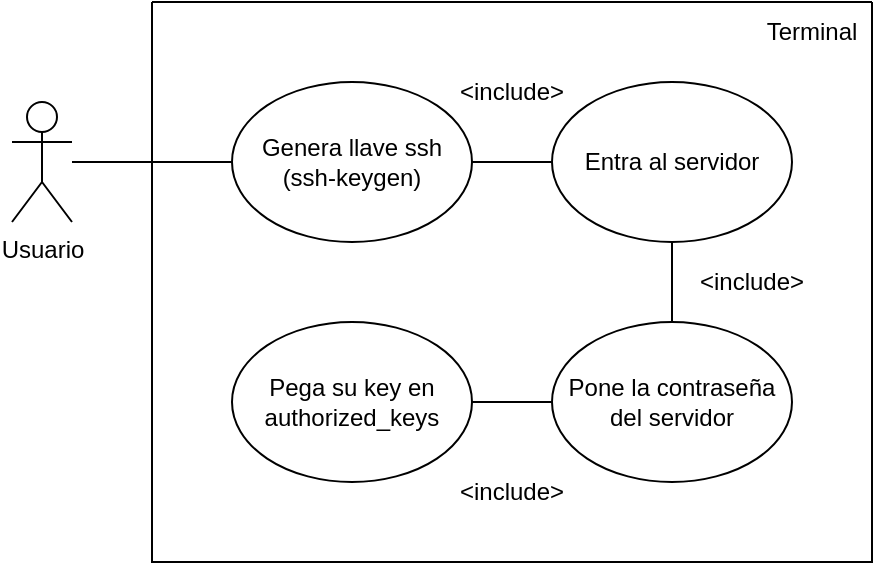 <mxfile version="24.3.1" type="device">
  <diagram name="Página-1" id="nt1GerH6rE409jmYYdWH">
    <mxGraphModel dx="1393" dy="797" grid="1" gridSize="10" guides="1" tooltips="1" connect="1" arrows="1" fold="1" page="1" pageScale="1" pageWidth="827" pageHeight="1169" math="0" shadow="0">
      <root>
        <mxCell id="0" />
        <mxCell id="1" parent="0" />
        <mxCell id="8qLHjYqZTRBu9Aw2idgj-2" value="" style="swimlane;startSize=0;" vertex="1" parent="1">
          <mxGeometry x="230" y="280" width="360" height="280" as="geometry" />
        </mxCell>
        <mxCell id="8qLHjYqZTRBu9Aw2idgj-12" value="Terminal" style="text;html=1;align=center;verticalAlign=middle;whiteSpace=wrap;rounded=0;" vertex="1" parent="8qLHjYqZTRBu9Aw2idgj-2">
          <mxGeometry x="300" width="60" height="30" as="geometry" />
        </mxCell>
        <mxCell id="8qLHjYqZTRBu9Aw2idgj-16" value="" style="endArrow=none;html=1;rounded=0;entryX=0.5;entryY=0;entryDx=0;entryDy=0;exitX=0.5;exitY=1;exitDx=0;exitDy=0;" edge="1" parent="8qLHjYqZTRBu9Aw2idgj-2">
          <mxGeometry width="50" height="50" relative="1" as="geometry">
            <mxPoint x="260" y="120" as="sourcePoint" />
            <mxPoint x="260" y="160" as="targetPoint" />
          </mxGeometry>
        </mxCell>
        <mxCell id="8qLHjYqZTRBu9Aw2idgj-17" value="Pega su key en authorized_keys" style="ellipse;whiteSpace=wrap;html=1;" vertex="1" parent="8qLHjYqZTRBu9Aw2idgj-2">
          <mxGeometry x="40" y="160" width="120" height="80" as="geometry" />
        </mxCell>
        <mxCell id="8qLHjYqZTRBu9Aw2idgj-18" value="" style="endArrow=none;html=1;rounded=0;entryX=1;entryY=0.5;entryDx=0;entryDy=0;exitX=0;exitY=0.5;exitDx=0;exitDy=0;" edge="1" parent="8qLHjYqZTRBu9Aw2idgj-2" source="8qLHjYqZTRBu9Aw2idgj-32" target="8qLHjYqZTRBu9Aw2idgj-17">
          <mxGeometry width="50" height="50" relative="1" as="geometry">
            <mxPoint x="260" y="240" as="sourcePoint" />
            <mxPoint x="190" y="270" as="targetPoint" />
          </mxGeometry>
        </mxCell>
        <mxCell id="8qLHjYqZTRBu9Aw2idgj-19" value="Genera llave ssh&lt;div&gt;(ssh-keygen)&lt;/div&gt;" style="ellipse;whiteSpace=wrap;html=1;" vertex="1" parent="8qLHjYqZTRBu9Aw2idgj-2">
          <mxGeometry x="40" y="40" width="120" height="80" as="geometry" />
        </mxCell>
        <mxCell id="8qLHjYqZTRBu9Aw2idgj-25" value="" style="endArrow=none;html=1;rounded=0;entryX=0;entryY=0.5;entryDx=0;entryDy=0;exitX=1;exitY=0.5;exitDx=0;exitDy=0;" edge="1" parent="8qLHjYqZTRBu9Aw2idgj-2">
          <mxGeometry width="50" height="50" relative="1" as="geometry">
            <mxPoint x="160" y="80" as="sourcePoint" />
            <mxPoint x="200" y="80" as="targetPoint" />
          </mxGeometry>
        </mxCell>
        <mxCell id="8qLHjYqZTRBu9Aw2idgj-31" value="Entra al servidor" style="ellipse;whiteSpace=wrap;html=1;" vertex="1" parent="8qLHjYqZTRBu9Aw2idgj-2">
          <mxGeometry x="200" y="40" width="120" height="80" as="geometry" />
        </mxCell>
        <mxCell id="8qLHjYqZTRBu9Aw2idgj-32" value="&lt;div&gt;Pone la contraseña&lt;/div&gt;&lt;div&gt;del servidor&lt;/div&gt;" style="ellipse;whiteSpace=wrap;html=1;" vertex="1" parent="8qLHjYqZTRBu9Aw2idgj-2">
          <mxGeometry x="200" y="160" width="120" height="80" as="geometry" />
        </mxCell>
        <mxCell id="8qLHjYqZTRBu9Aw2idgj-34" value="&amp;lt;include&amp;gt;" style="text;html=1;align=center;verticalAlign=middle;whiteSpace=wrap;rounded=0;" vertex="1" parent="8qLHjYqZTRBu9Aw2idgj-2">
          <mxGeometry x="150" y="30" width="60" height="30" as="geometry" />
        </mxCell>
        <mxCell id="8qLHjYqZTRBu9Aw2idgj-35" value="&amp;lt;include&amp;gt;" style="text;html=1;align=center;verticalAlign=middle;whiteSpace=wrap;rounded=0;" vertex="1" parent="8qLHjYqZTRBu9Aw2idgj-2">
          <mxGeometry x="270" y="125" width="60" height="30" as="geometry" />
        </mxCell>
        <mxCell id="8qLHjYqZTRBu9Aw2idgj-36" value="&amp;lt;include&amp;gt;" style="text;html=1;align=center;verticalAlign=middle;whiteSpace=wrap;rounded=0;" vertex="1" parent="8qLHjYqZTRBu9Aw2idgj-2">
          <mxGeometry x="150" y="230" width="60" height="30" as="geometry" />
        </mxCell>
        <mxCell id="8qLHjYqZTRBu9Aw2idgj-6" value="Usuario" style="shape=umlActor;verticalLabelPosition=bottom;verticalAlign=top;html=1;outlineConnect=0;" vertex="1" parent="1">
          <mxGeometry x="160" y="330" width="30" height="60" as="geometry" />
        </mxCell>
        <mxCell id="8qLHjYqZTRBu9Aw2idgj-10" value="" style="endArrow=none;html=1;rounded=0;entryX=0;entryY=0.5;entryDx=0;entryDy=0;" edge="1" parent="1" source="8qLHjYqZTRBu9Aw2idgj-6">
          <mxGeometry width="50" height="50" relative="1" as="geometry">
            <mxPoint x="340" y="540" as="sourcePoint" />
            <mxPoint x="270" y="360" as="targetPoint" />
          </mxGeometry>
        </mxCell>
      </root>
    </mxGraphModel>
  </diagram>
</mxfile>
